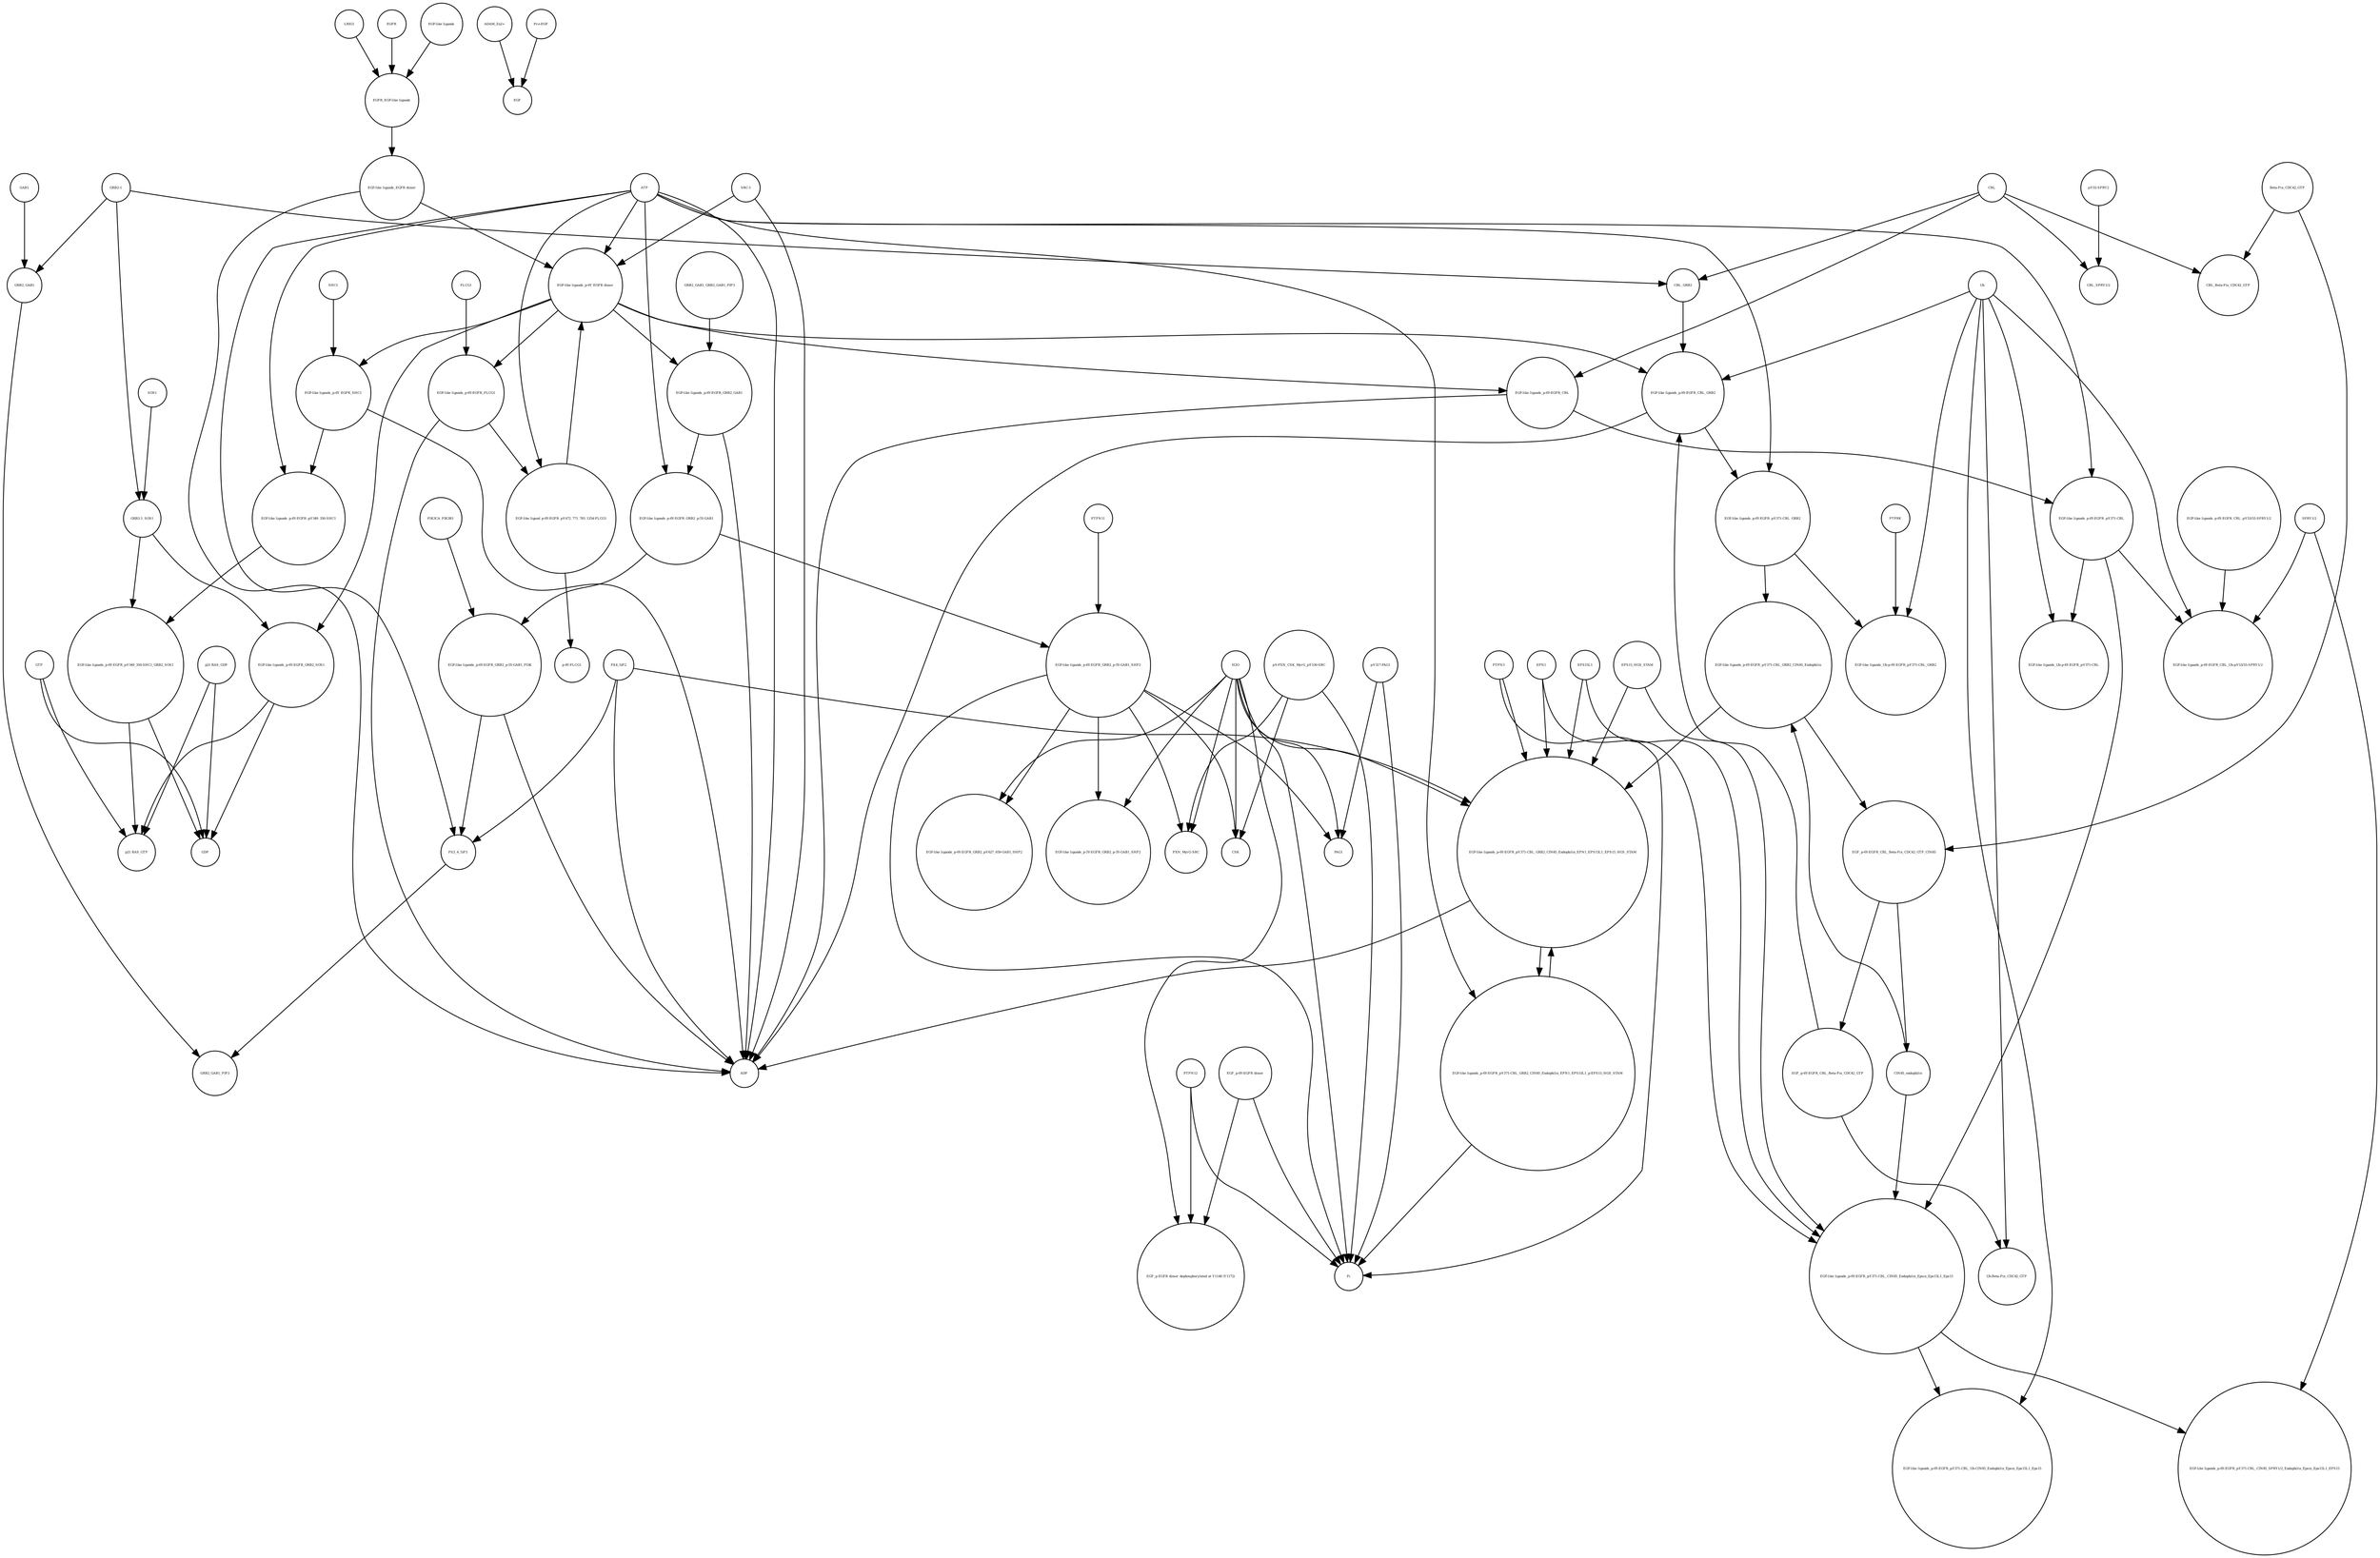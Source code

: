 strict digraph  {
"EGF-like ligands_p-6Y EGFR_SHC1" [annotation="", bipartite=0, cls=complex, fontsize=4, label="EGF-like ligands_p-6Y EGFR_SHC1", shape=circle];
Ub [annotation="", bipartite=0, cls="unspecified entity", fontsize=4, label=Ub, shape=circle];
"EGFR_EGF-like ligands" [annotation="", bipartite=0, cls=complex, fontsize=4, label="EGFR_EGF-like ligands", shape=circle];
"EGF-like ligands_Ub-p-6Y-EGFR_p-Y371-CBL" [annotation="", bipartite=0, cls=complex, fontsize=4, label="EGF-like ligands_Ub-p-6Y-EGFR_p-Y371-CBL", shape=circle];
"PI(4_5)P2" [annotation="", bipartite=0, cls="simple chemical", fontsize=4, label="PI(4_5)P2", shape=circle];
GTP [annotation="", bipartite=0, cls="simple chemical", fontsize=4, label=GTP, shape=circle];
"EGF-like ligands_p-6Y-EGFR_p-Y349_350-SHC1" [annotation="", bipartite=0, cls=complex, fontsize=4, label="EGF-like ligands_p-6Y-EGFR_p-Y349_350-SHC1", shape=circle];
GAB1 [annotation="", bipartite=0, cls=macromolecule, fontsize=4, label=GAB1, shape=circle];
"EGF-like ligands_p-6Y-EGFR_CBL_p-Y53/55-SPRY1/2" [annotation="", bipartite=0, cls=complex, fontsize=4, label="EGF-like ligands_p-6Y-EGFR_CBL_p-Y53/55-SPRY1/2", shape=circle];
"EGF-like ligands_p-6Y-EGFR_GRB2_p-5Y-GAB1" [annotation="", bipartite=0, cls=complex, fontsize=4, label="EGF-like ligands_p-6Y-EGFR_GRB2_p-5Y-GAB1", shape=circle];
"SRC-1" [annotation="", bipartite=0, cls=macromolecule, fontsize=4, label="SRC-1", shape=circle];
"p-Y55-SPRY2" [annotation="", bipartite=0, cls=macromolecule, fontsize=4, label="p-Y55-SPRY2", shape=circle];
"GRB2-1_SOS1" [annotation="", bipartite=0, cls=complex, fontsize=4, label="GRB2-1_SOS1", shape=circle];
"EGF-like ligands_p-6Y-EGFR_PLCG1" [annotation="", bipartite=0, cls=complex, fontsize=4, label="EGF-like ligands_p-6Y-EGFR_PLCG1", shape=circle];
"EGF-like ligands_p-6Y-EGFR_p-Y371-CBL_CIN85_Endophilin_Epsin_Eps15L1_Eps15" [annotation="", bipartite=0, cls=complex, fontsize=4, label="EGF-like ligands_p-6Y-EGFR_p-Y371-CBL_CIN85_Endophilin_Epsin_Eps15L1_Eps15", shape=circle];
"PXN_MyrG-SRC" [annotation="", bipartite=0, cls=complex, fontsize=4, label="PXN_MyrG-SRC", shape=circle];
"ADAM_Zn2+" [annotation="", bipartite=0, cls=complex, fontsize=4, label="ADAM_Zn2+", shape=circle];
"EGF-like ligands_p-6Y-EGFR_p-Y349_350-SHC1_GRB2_SOS1" [annotation="", bipartite=0, cls=complex, fontsize=4, label="EGF-like ligands_p-6Y-EGFR_p-Y349_350-SHC1_GRB2_SOS1", shape=circle];
ATP [annotation="", bipartite=0, cls="simple chemical", fontsize=4, label=ATP, shape=circle];
"p-4Y-PLCG1" [annotation="", bipartite=0, cls=macromolecule, fontsize=4, label="p-4Y-PLCG1", shape=circle];
"EGF-like ligands_p-6Y-EGFR_p-Y371-CBL_GRB2_CIN85_Endophilin_EPN1_EPS15L1_p-EPS15_HGS_STAM" [annotation="", bipartite=0, cls=complex, fontsize=4, label="EGF-like ligands_p-6Y-EGFR_p-Y371-CBL_GRB2_CIN85_Endophilin_EPN1_EPS15L1_p-EPS15_HGS_STAM", shape=circle];
"EGF-like ligands_p-6Y-EGFR_p-Y371-CBL_GRB2_CIN85_Endophilin" [annotation="", bipartite=0, cls=complex, fontsize=4, label="EGF-like ligands_p-6Y-EGFR_p-Y371-CBL_GRB2_CIN85_Endophilin", shape=circle];
"EGF-like ligands_p-6Y-EGFR_p-Y371-CBL_Ub-CIN85_Endophilin_Epsin_Eps15L1_Eps15" [annotation="", bipartite=0, cls=complex, fontsize=4, label="EGF-like ligands_p-6Y-EGFR_p-Y371-CBL_Ub-CIN85_Endophilin_Epsin_Eps15L1_Eps15", shape=circle];
"CBL_Beta-Pix_CDC42_GTP" [annotation="", bipartite=0, cls=complex, fontsize=4, label="CBL_Beta-Pix_CDC42_GTP", shape=circle];
"EGF-like ligands_p-6Y-EGFR_CBL_Ub-p-Y53/55-SPRY1/2" [annotation="", bipartite=0, cls=complex, fontsize=4, label="EGF-like ligands_p-6Y-EGFR_CBL_Ub-p-Y53/55-SPRY1/2", shape=circle];
"EGF-like ligands_p-6Y-EGFR_GRB2_p-Y627_659-GAB1_SHP2" [annotation="", bipartite=0, cls=complex, fontsize=4, label="EGF-like ligands_p-6Y-EGFR_GRB2_p-Y627_659-GAB1_SHP2", shape=circle];
"p-Y317-PAG1" [annotation="", bipartite=0, cls=macromolecule, fontsize=4, label="p-Y317-PAG1", shape=circle];
"EGF-like ligands_p-6Y-EGFR_GRB2_p-5Y-GAB1_SHP2" [annotation="", bipartite=0, cls=complex, fontsize=4, label="EGF-like ligands_p-6Y-EGFR_GRB2_p-5Y-GAB1_SHP2", shape=circle];
CIN85_endophilin [annotation="", bipartite=0, cls=complex, fontsize=4, label=CIN85_endophilin, shape=circle];
"PI(3_4_5)P3" [annotation="", bipartite=0, cls="simple chemical", fontsize=4, label="PI(3_4_5)P3", shape=circle];
"EGF-like ligand_p-6Y-EGFR_p-Y472_771_783_1254-PLCG1" [annotation="", bipartite=0, cls=complex, fontsize=4, label="EGF-like ligand_p-6Y-EGFR_p-Y472_771_783_1254-PLCG1", shape=circle];
"EGF-like ligands_p-6Y-EGFR_CBL_GRB2" [annotation="", bipartite=0, cls=complex, fontsize=4, label="EGF-like ligands_p-6Y-EGFR_CBL_GRB2", shape=circle];
"CBL_SPRY1/2" [annotation="", bipartite=0, cls=complex, fontsize=4, label="CBL_SPRY1/2", shape=circle];
"EGF-like ligands_p-6Y-EGFR_p-Y371-CBL" [annotation="", bipartite=0, cls=complex, fontsize=4, label="EGF-like ligands_p-6Y-EGFR_p-Y371-CBL", shape=circle];
EGF [annotation="", bipartite=0, cls=macromolecule, fontsize=4, label=EGF, shape=circle];
"EGF-like ligands_p-6Y-EGFR_p-Y371-CBL_GRB2_CIN85_Endophilin_EPN1_EPS15L1_EPS15_HGS_STAM" [annotation="", bipartite=0, cls=complex, fontsize=4, label="EGF-like ligands_p-6Y-EGFR_p-Y371-CBL_GRB2_CIN85_Endophilin_EPN1_EPS15L1_EPS15_HGS_STAM", shape=circle];
"EGF-like ligands_p-6Y EGFR dimer" [annotation="", bipartite=0, cls=complex, fontsize=4, label="EGF-like ligands_p-6Y EGFR dimer", shape=circle];
PLCG1 [annotation="", bipartite=0, cls=macromolecule, fontsize=4, label=PLCG1, shape=circle];
"EGF_p-EGFR dimer dephosphorylated at Y1148 (Y1172)" [annotation="", bipartite=0, cls=complex, fontsize=4, label="EGF_p-EGFR dimer dephosphorylated at Y1148 (Y1172)", shape=circle];
CBL [annotation="", bipartite=0, cls=macromolecule, fontsize=4, label=CBL, shape=circle];
"EGF-like ligands_Ub-p-6Y-EGFR_p-Y371-CBL_GRB2" [annotation="", bipartite=0, cls=complex, fontsize=4, label="EGF-like ligands_Ub-p-6Y-EGFR_p-Y371-CBL_GRB2", shape=circle];
"EGF-like ligands_p-6Y-EGFR_GRB2_SOS1" [annotation="", bipartite=0, cls=complex, fontsize=4, label="EGF-like ligands_p-6Y-EGFR_GRB2_SOS1", shape=circle];
LRIG1 [annotation="", bipartite=0, cls=macromolecule, fontsize=4, label=LRIG1, shape=circle];
PAG1 [annotation="", bipartite=0, cls=macromolecule, fontsize=4, label=PAG1, shape=circle];
"EGF_p-6Y-EGFR_CBL_Beta-Pix_CDC42_GTP" [annotation="", bipartite=0, cls=complex, fontsize=4, label="EGF_p-6Y-EGFR_CBL_Beta-Pix_CDC42_GTP", shape=circle];
GRB2_GAB1 [annotation="", bipartite=0, cls=complex, fontsize=4, label=GRB2_GAB1, shape=circle];
"EGF-like ligands_EGFR dimer" [annotation="", bipartite=0, cls=complex, fontsize=4, label="EGF-like ligands_EGFR dimer", shape=circle];
"EGF-like ligands_p-6Y-EGFR_CBL" [annotation="", bipartite=0, cls=complex, fontsize=4, label="EGF-like ligands_p-6Y-EGFR_CBL", shape=circle];
"EGF-like ligands_p-5Y-EGFR_GRB2_p-5Y-GAB1_SHP2" [annotation="", bipartite=0, cls=complex, fontsize=4, label="EGF-like ligands_p-5Y-EGFR_GRB2_p-5Y-GAB1_SHP2", shape=circle];
"SPRY1/2" [annotation="", bipartite=0, cls="unspecified entity", fontsize=4, label="SPRY1/2", shape=circle];
PTPN11 [annotation="", bipartite=0, cls=macromolecule, fontsize=4, label=PTPN11, shape=circle];
SOS1 [annotation="", bipartite=0, cls=macromolecule, fontsize=4, label=SOS1, shape=circle];
ADP [annotation="", bipartite=0, cls="simple chemical", fontsize=4, label=ADP, shape=circle];
"EGF-like ligands_p-6Y-EGFR_GRB2_p-5Y-GAB1_PI3K" [annotation="", bipartite=0, cls=complex, fontsize=4, label="EGF-like ligands_p-6Y-EGFR_GRB2_p-5Y-GAB1_PI3K", shape=circle];
H2O [annotation="", bipartite=0, cls="simple chemical", fontsize=4, label=H2O, shape=circle];
GDP [annotation="", bipartite=0, cls="simple chemical", fontsize=4, label=GDP, shape=circle];
EPS15L1 [annotation="", bipartite=0, cls=macromolecule, fontsize=4, label=EPS15L1, shape=circle];
CBL_GRB2 [annotation="", bipartite=0, cls=complex, fontsize=4, label=CBL_GRB2, shape=circle];
"Ub-Beta-Pix_CDC42_GTP" [annotation="", bipartite=0, cls=complex, fontsize=4, label="Ub-Beta-Pix_CDC42_GTP", shape=circle];
"EGF-like ligands_p-6Y-EGFR_p-Y371-CBL_CIN85_SPRY1/2_Endophilin_Epsin_Eps15L1_EPS15" [annotation="", bipartite=0, cls=complex, fontsize=4, label="EGF-like ligands_p-6Y-EGFR_p-Y371-CBL_CIN85_SPRY1/2_Endophilin_Epsin_Eps15L1_EPS15", shape=circle];
"EGF_p-6Y-EGFR_CBL_Beta-Pix_CDC42_GTP_CIN85" [annotation="", bipartite=0, cls=complex, fontsize=4, label="EGF_p-6Y-EGFR_CBL_Beta-Pix_CDC42_GTP_CIN85", shape=circle];
"EGF-like ligands_p-6Y-EGFR_p-Y371-CBL_GRB2" [annotation="", bipartite=0, cls=complex, fontsize=4, label="EGF-like ligands_p-6Y-EGFR_p-Y371-CBL_GRB2", shape=circle];
"Pro-EGF" [annotation="", bipartite=0, cls=macromolecule, fontsize=4, label="Pro-EGF", shape=circle];
EGFR [annotation="", bipartite=0, cls=macromolecule, fontsize=4, label=EGFR, shape=circle];
"EGF-like ligands" [annotation="", bipartite=0, cls="unspecified entity", fontsize=4, label="EGF-like ligands", shape=circle];
"EGF_p-6Y-EGFR dimer" [annotation="", bipartite=0, cls=complex, fontsize=4, label="EGF_p-6Y-EGFR dimer", shape=circle];
"p-Y-PXN_CSK_MyrG_p-Y530-SRC" [annotation="", bipartite=0, cls=complex, fontsize=4, label="p-Y-PXN_CSK_MyrG_p-Y530-SRC", shape=circle];
EPS15_HGS_STAM [annotation="", bipartite=0, cls=complex, fontsize=4, label=EPS15_HGS_STAM, shape=circle];
"p21 RAS_GTP" [annotation="", bipartite=0, cls=complex, fontsize=4, label="p21 RAS_GTP", shape=circle];
SHC1 [annotation="", bipartite=0, cls=macromolecule, fontsize=4, label=SHC1, shape=circle];
EPN1 [annotation="", bipartite=0, cls=macromolecule, fontsize=4, label=EPN1, shape=circle];
PTPN3 [annotation="", bipartite=0, cls=macromolecule, fontsize=4, label=PTPN3, shape=circle];
PTPRK [annotation="", bipartite=0, cls=macromolecule, fontsize=4, label=PTPRK, shape=circle];
PIK3CA_PIK3R1 [annotation="", bipartite=0, cls=complex, fontsize=4, label=PIK3CA_PIK3R1, shape=circle];
CSK [annotation="", bipartite=0, cls=macromolecule, fontsize=4, label=CSK, shape=circle];
Pi [annotation="", bipartite=0, cls="simple chemical", fontsize=4, label=Pi, shape=circle];
GRB2_GAB1_GRB2_GAB1_PIP3 [annotation="", bipartite=0, cls="unspecified entity", fontsize=4, label=GRB2_GAB1_GRB2_GAB1_PIP3, shape=circle];
"EGF-like ligands_p-6Y-EGFR_GRB2_GAB1" [annotation="", bipartite=0, cls=complex, fontsize=4, label="EGF-like ligands_p-6Y-EGFR_GRB2_GAB1", shape=circle];
"GRB2-1" [annotation="", bipartite=0, cls=macromolecule, fontsize=4, label="GRB2-1", shape=circle];
"Beta-Pix_CDC42_GTP" [annotation="", bipartite=0, cls=complex, fontsize=4, label="Beta-Pix_CDC42_GTP", shape=circle];
PTPN12 [annotation="", bipartite=0, cls=macromolecule, fontsize=4, label=PTPN12, shape=circle];
GRB2_GAB1_PIP3 [annotation="", bipartite=0, cls=complex, fontsize=4, label=GRB2_GAB1_PIP3, shape=circle];
"p21 RAS_GDP" [annotation="", bipartite=0, cls=complex, fontsize=4, label="p21 RAS_GDP", shape=circle];
"EGF-like ligands_p-6Y EGFR_SHC1" -> ADP  [annotation="", interaction_type=catalysis];
"EGF-like ligands_p-6Y EGFR_SHC1" -> "EGF-like ligands_p-6Y-EGFR_p-Y349_350-SHC1"  [annotation="", interaction_type=catalysis];
Ub -> "EGF-like ligands_p-6Y-EGFR_CBL_Ub-p-Y53/55-SPRY1/2"  [annotation="", interaction_type=production];
Ub -> "EGF-like ligands_Ub-p-6Y-EGFR_p-Y371-CBL"  [annotation="", interaction_type=production];
Ub -> "EGF-like ligands_p-6Y-EGFR_p-Y371-CBL_Ub-CIN85_Endophilin_Epsin_Eps15L1_Eps15"  [annotation="", interaction_type=production];
Ub -> "EGF-like ligands_Ub-p-6Y-EGFR_p-Y371-CBL_GRB2"  [annotation="", interaction_type=production];
Ub -> "EGF-like ligands_p-6Y-EGFR_CBL_GRB2"  [annotation="", interaction_type=production];
Ub -> "Ub-Beta-Pix_CDC42_GTP"  [annotation="", interaction_type=production];
"EGFR_EGF-like ligands" -> "EGF-like ligands_EGFR dimer"  [annotation="", interaction_type=production];
"PI(4_5)P2" -> ADP  [annotation="", interaction_type=production];
"PI(4_5)P2" -> "PI(3_4_5)P3"  [annotation="", interaction_type=production];
"PI(4_5)P2" -> "EGF-like ligands_p-6Y-EGFR_p-Y371-CBL_GRB2_CIN85_Endophilin_EPN1_EPS15L1_EPS15_HGS_STAM"  [annotation="", interaction_type=production];
GTP -> "p21 RAS_GTP"  [annotation="", interaction_type=production];
GTP -> GDP  [annotation="", interaction_type=production];
"EGF-like ligands_p-6Y-EGFR_p-Y349_350-SHC1" -> "EGF-like ligands_p-6Y-EGFR_p-Y349_350-SHC1_GRB2_SOS1"  [annotation="", interaction_type=production];
GAB1 -> GRB2_GAB1  [annotation="", interaction_type=production];
"EGF-like ligands_p-6Y-EGFR_CBL_p-Y53/55-SPRY1/2" -> "EGF-like ligands_p-6Y-EGFR_CBL_Ub-p-Y53/55-SPRY1/2"  [annotation="", interaction_type=production];
"EGF-like ligands_p-6Y-EGFR_GRB2_p-5Y-GAB1" -> "EGF-like ligands_p-6Y-EGFR_GRB2_p-5Y-GAB1_SHP2"  [annotation="", interaction_type=production];
"EGF-like ligands_p-6Y-EGFR_GRB2_p-5Y-GAB1" -> "EGF-like ligands_p-6Y-EGFR_GRB2_p-5Y-GAB1_PI3K"  [annotation="", interaction_type=production];
"SRC-1" -> "EGF-like ligands_p-6Y EGFR dimer"  [annotation="", interaction_type=catalysis];
"SRC-1" -> ADP  [annotation="", interaction_type=catalysis];
"p-Y55-SPRY2" -> "CBL_SPRY1/2"  [annotation="", interaction_type=production];
"GRB2-1_SOS1" -> "EGF-like ligands_p-6Y-EGFR_p-Y349_350-SHC1_GRB2_SOS1"  [annotation="", interaction_type=production];
"GRB2-1_SOS1" -> "EGF-like ligands_p-6Y-EGFR_GRB2_SOS1"  [annotation="", interaction_type=production];
"EGF-like ligands_p-6Y-EGFR_PLCG1" -> ADP  [annotation="", interaction_type=catalysis];
"EGF-like ligands_p-6Y-EGFR_PLCG1" -> "EGF-like ligand_p-6Y-EGFR_p-Y472_771_783_1254-PLCG1"  [annotation="", interaction_type=catalysis];
"EGF-like ligands_p-6Y-EGFR_p-Y371-CBL_CIN85_Endophilin_Epsin_Eps15L1_Eps15" -> "EGF-like ligands_p-6Y-EGFR_p-Y371-CBL_CIN85_SPRY1/2_Endophilin_Epsin_Eps15L1_EPS15"  [annotation="", interaction_type=production];
"EGF-like ligands_p-6Y-EGFR_p-Y371-CBL_CIN85_Endophilin_Epsin_Eps15L1_Eps15" -> "EGF-like ligands_p-6Y-EGFR_p-Y371-CBL_Ub-CIN85_Endophilin_Epsin_Eps15L1_Eps15"  [annotation="", interaction_type=catalysis];
"ADAM_Zn2+" -> EGF  [annotation="", interaction_type=catalysis];
"EGF-like ligands_p-6Y-EGFR_p-Y349_350-SHC1_GRB2_SOS1" -> "p21 RAS_GTP"  [annotation="", interaction_type=catalysis];
"EGF-like ligands_p-6Y-EGFR_p-Y349_350-SHC1_GRB2_SOS1" -> GDP  [annotation="", interaction_type=catalysis];
ATP -> "PI(3_4_5)P3"  [annotation="", interaction_type=production];
ATP -> ADP  [annotation="", interaction_type=production];
ATP -> "EGF-like ligands_p-6Y-EGFR_p-Y371-CBL_GRB2_CIN85_Endophilin_EPN1_EPS15L1_p-EPS15_HGS_STAM"  [annotation="", interaction_type=production];
ATP -> "EGF-like ligands_p-6Y-EGFR_GRB2_p-5Y-GAB1"  [annotation="", interaction_type=production];
ATP -> "EGF-like ligands_p-6Y-EGFR_p-Y371-CBL_GRB2"  [annotation="", interaction_type=production];
ATP -> "EGF-like ligands_p-6Y-EGFR_p-Y349_350-SHC1"  [annotation="", interaction_type=production];
ATP -> "EGF-like ligands_p-6Y EGFR dimer"  [annotation="", interaction_type=production];
ATP -> "EGF-like ligands_p-6Y-EGFR_p-Y371-CBL"  [annotation="", interaction_type=production];
ATP -> "EGF-like ligand_p-6Y-EGFR_p-Y472_771_783_1254-PLCG1"  [annotation="", interaction_type=production];
"EGF-like ligands_p-6Y-EGFR_p-Y371-CBL_GRB2_CIN85_Endophilin_EPN1_EPS15L1_p-EPS15_HGS_STAM" -> Pi  [annotation="", interaction_type=production];
"EGF-like ligands_p-6Y-EGFR_p-Y371-CBL_GRB2_CIN85_Endophilin_EPN1_EPS15L1_p-EPS15_HGS_STAM" -> "EGF-like ligands_p-6Y-EGFR_p-Y371-CBL_GRB2_CIN85_Endophilin_EPN1_EPS15L1_EPS15_HGS_STAM"  [annotation="", interaction_type=production];
"EGF-like ligands_p-6Y-EGFR_p-Y371-CBL_GRB2_CIN85_Endophilin" -> "EGF-like ligands_p-6Y-EGFR_p-Y371-CBL_GRB2_CIN85_Endophilin_EPN1_EPS15L1_EPS15_HGS_STAM"  [annotation="", interaction_type=production];
"EGF-like ligands_p-6Y-EGFR_p-Y371-CBL_GRB2_CIN85_Endophilin" -> "EGF_p-6Y-EGFR_CBL_Beta-Pix_CDC42_GTP_CIN85"  [annotation="", interaction_type=production];
"p-Y317-PAG1" -> Pi  [annotation="", interaction_type=production];
"p-Y317-PAG1" -> PAG1  [annotation="", interaction_type=production];
"EGF-like ligands_p-6Y-EGFR_GRB2_p-5Y-GAB1_SHP2" -> "EGF-like ligands_p-6Y-EGFR_GRB2_p-Y627_659-GAB1_SHP2"  [annotation="", interaction_type=production];
"EGF-like ligands_p-6Y-EGFR_GRB2_p-5Y-GAB1_SHP2" -> Pi  [annotation="", interaction_type=catalysis];
"EGF-like ligands_p-6Y-EGFR_GRB2_p-5Y-GAB1_SHP2" -> "EGF-like ligands_p-5Y-EGFR_GRB2_p-5Y-GAB1_SHP2"  [annotation="", interaction_type=catalysis];
"EGF-like ligands_p-6Y-EGFR_GRB2_p-5Y-GAB1_SHP2" -> PAG1  [annotation="", interaction_type=catalysis];
"EGF-like ligands_p-6Y-EGFR_GRB2_p-5Y-GAB1_SHP2" -> CSK  [annotation="", interaction_type=catalysis];
"EGF-like ligands_p-6Y-EGFR_GRB2_p-5Y-GAB1_SHP2" -> "PXN_MyrG-SRC"  [annotation="", interaction_type=catalysis];
CIN85_endophilin -> "EGF-like ligands_p-6Y-EGFR_p-Y371-CBL_GRB2_CIN85_Endophilin"  [annotation="", interaction_type=production];
CIN85_endophilin -> "EGF-like ligands_p-6Y-EGFR_p-Y371-CBL_CIN85_Endophilin_Epsin_Eps15L1_Eps15"  [annotation="", interaction_type=production];
"PI(3_4_5)P3" -> GRB2_GAB1_PIP3  [annotation="", interaction_type=production];
"EGF-like ligand_p-6Y-EGFR_p-Y472_771_783_1254-PLCG1" -> "EGF-like ligands_p-6Y EGFR dimer"  [annotation="", interaction_type=production];
"EGF-like ligand_p-6Y-EGFR_p-Y472_771_783_1254-PLCG1" -> "p-4Y-PLCG1"  [annotation="", interaction_type=production];
"EGF-like ligands_p-6Y-EGFR_CBL_GRB2" -> ADP  [annotation="", interaction_type=catalysis];
"EGF-like ligands_p-6Y-EGFR_CBL_GRB2" -> "EGF-like ligands_p-6Y-EGFR_p-Y371-CBL_GRB2"  [annotation="", interaction_type=catalysis];
"EGF-like ligands_p-6Y-EGFR_p-Y371-CBL" -> "EGF-like ligands_Ub-p-6Y-EGFR_p-Y371-CBL"  [annotation="", interaction_type=production];
"EGF-like ligands_p-6Y-EGFR_p-Y371-CBL" -> "EGF-like ligands_p-6Y-EGFR_CBL_Ub-p-Y53/55-SPRY1/2"  [annotation="", interaction_type=catalysis];
"EGF-like ligands_p-6Y-EGFR_p-Y371-CBL" -> "EGF-like ligands_p-6Y-EGFR_p-Y371-CBL_CIN85_Endophilin_Epsin_Eps15L1_Eps15"  [annotation="", interaction_type=production];
"EGF-like ligands_p-6Y-EGFR_p-Y371-CBL_GRB2_CIN85_Endophilin_EPN1_EPS15L1_EPS15_HGS_STAM" -> "EGF-like ligands_p-6Y-EGFR_p-Y371-CBL_GRB2_CIN85_Endophilin_EPN1_EPS15L1_p-EPS15_HGS_STAM"  [annotation="", interaction_type=catalysis];
"EGF-like ligands_p-6Y-EGFR_p-Y371-CBL_GRB2_CIN85_Endophilin_EPN1_EPS15L1_EPS15_HGS_STAM" -> ADP  [annotation="", interaction_type=catalysis];
"EGF-like ligands_p-6Y EGFR dimer" -> "EGF-like ligands_p-6Y-EGFR_PLCG1"  [annotation="", interaction_type=production];
"EGF-like ligands_p-6Y EGFR dimer" -> "EGF-like ligands_p-6Y-EGFR_CBL"  [annotation="", interaction_type=production];
"EGF-like ligands_p-6Y EGFR dimer" -> "EGF-like ligands_p-6Y-EGFR_GRB2_GAB1"  [annotation="", interaction_type=production];
"EGF-like ligands_p-6Y EGFR dimer" -> "EGF-like ligands_p-6Y-EGFR_CBL_GRB2"  [annotation="", interaction_type=production];
"EGF-like ligands_p-6Y EGFR dimer" -> "EGF-like ligands_p-6Y EGFR_SHC1"  [annotation="", interaction_type=production];
"EGF-like ligands_p-6Y EGFR dimer" -> "EGF-like ligands_p-6Y-EGFR_GRB2_SOS1"  [annotation="", interaction_type=production];
PLCG1 -> "EGF-like ligands_p-6Y-EGFR_PLCG1"  [annotation="", interaction_type=production];
CBL -> CBL_GRB2  [annotation="", interaction_type=production];
CBL -> "CBL_Beta-Pix_CDC42_GTP"  [annotation="", interaction_type=production];
CBL -> "CBL_SPRY1/2"  [annotation="", interaction_type=production];
CBL -> "EGF-like ligands_p-6Y-EGFR_CBL"  [annotation="", interaction_type=production];
"EGF-like ligands_p-6Y-EGFR_GRB2_SOS1" -> "p21 RAS_GTP"  [annotation="", interaction_type=catalysis];
"EGF-like ligands_p-6Y-EGFR_GRB2_SOS1" -> GDP  [annotation="", interaction_type=catalysis];
LRIG1 -> "EGFR_EGF-like ligands"  [annotation="", interaction_type=inhibition];
"EGF_p-6Y-EGFR_CBL_Beta-Pix_CDC42_GTP" -> "Ub-Beta-Pix_CDC42_GTP"  [annotation="", interaction_type=catalysis];
"EGF_p-6Y-EGFR_CBL_Beta-Pix_CDC42_GTP" -> "EGF-like ligands_p-6Y-EGFR_CBL_GRB2"  [annotation="", interaction_type=catalysis];
GRB2_GAB1 -> GRB2_GAB1_PIP3  [annotation="", interaction_type=production];
"EGF-like ligands_EGFR dimer" -> "EGF-like ligands_p-6Y EGFR dimer"  [annotation="", interaction_type=production];
"EGF-like ligands_EGFR dimer" -> ADP  [annotation="", interaction_type=production];
"EGF-like ligands_p-6Y-EGFR_CBL" -> ADP  [annotation="", interaction_type=catalysis];
"EGF-like ligands_p-6Y-EGFR_CBL" -> "EGF-like ligands_p-6Y-EGFR_p-Y371-CBL"  [annotation="", interaction_type=catalysis];
"SPRY1/2" -> "EGF-like ligands_p-6Y-EGFR_p-Y371-CBL_CIN85_SPRY1/2_Endophilin_Epsin_Eps15L1_EPS15"  [annotation="", interaction_type=production];
"SPRY1/2" -> "EGF-like ligands_p-6Y-EGFR_CBL_Ub-p-Y53/55-SPRY1/2"  [annotation="", interaction_type=production];
PTPN11 -> "EGF-like ligands_p-6Y-EGFR_GRB2_p-5Y-GAB1_SHP2"  [annotation="", interaction_type=production];
SOS1 -> "GRB2-1_SOS1"  [annotation="", interaction_type=production];
"EGF-like ligands_p-6Y-EGFR_GRB2_p-5Y-GAB1_PI3K" -> ADP  [annotation="", interaction_type=catalysis];
"EGF-like ligands_p-6Y-EGFR_GRB2_p-5Y-GAB1_PI3K" -> "PI(3_4_5)P3"  [annotation="", interaction_type=catalysis];
H2O -> PAG1  [annotation="", interaction_type=production];
H2O -> Pi  [annotation="", interaction_type=production];
H2O -> "EGF_p-EGFR dimer dephosphorylated at Y1148 (Y1172)"  [annotation="", interaction_type=production];
H2O -> "EGF-like ligands_p-5Y-EGFR_GRB2_p-5Y-GAB1_SHP2"  [annotation="", interaction_type=production];
H2O -> "EGF-like ligands_p-6Y-EGFR_GRB2_p-Y627_659-GAB1_SHP2"  [annotation="", interaction_type=production];
H2O -> CSK  [annotation="", interaction_type=production];
H2O -> "PXN_MyrG-SRC"  [annotation="", interaction_type=production];
H2O -> "EGF-like ligands_p-6Y-EGFR_p-Y371-CBL_GRB2_CIN85_Endophilin_EPN1_EPS15L1_EPS15_HGS_STAM"  [annotation="", interaction_type=production];
EPS15L1 -> "EGF-like ligands_p-6Y-EGFR_p-Y371-CBL_GRB2_CIN85_Endophilin_EPN1_EPS15L1_EPS15_HGS_STAM"  [annotation="", interaction_type=production];
EPS15L1 -> "EGF-like ligands_p-6Y-EGFR_p-Y371-CBL_CIN85_Endophilin_Epsin_Eps15L1_Eps15"  [annotation="", interaction_type=production];
CBL_GRB2 -> "EGF-like ligands_p-6Y-EGFR_CBL_GRB2"  [annotation="", interaction_type=production];
"EGF_p-6Y-EGFR_CBL_Beta-Pix_CDC42_GTP_CIN85" -> "EGF_p-6Y-EGFR_CBL_Beta-Pix_CDC42_GTP"  [annotation="", interaction_type=production];
"EGF_p-6Y-EGFR_CBL_Beta-Pix_CDC42_GTP_CIN85" -> CIN85_endophilin  [annotation="", interaction_type=production];
"EGF-like ligands_p-6Y-EGFR_p-Y371-CBL_GRB2" -> "EGF-like ligands_Ub-p-6Y-EGFR_p-Y371-CBL_GRB2"  [annotation="", interaction_type=production];
"EGF-like ligands_p-6Y-EGFR_p-Y371-CBL_GRB2" -> "EGF-like ligands_p-6Y-EGFR_p-Y371-CBL_GRB2_CIN85_Endophilin"  [annotation="", interaction_type=production];
"Pro-EGF" -> EGF  [annotation="", interaction_type=production];
EGFR -> "EGFR_EGF-like ligands"  [annotation="", interaction_type=production];
"EGF-like ligands" -> "EGFR_EGF-like ligands"  [annotation="", interaction_type=production];
"EGF_p-6Y-EGFR dimer" -> "EGF_p-EGFR dimer dephosphorylated at Y1148 (Y1172)"  [annotation="", interaction_type=production];
"EGF_p-6Y-EGFR dimer" -> Pi  [annotation="", interaction_type=production];
"p-Y-PXN_CSK_MyrG_p-Y530-SRC" -> CSK  [annotation="", interaction_type=production];
"p-Y-PXN_CSK_MyrG_p-Y530-SRC" -> Pi  [annotation="", interaction_type=production];
"p-Y-PXN_CSK_MyrG_p-Y530-SRC" -> "PXN_MyrG-SRC"  [annotation="", interaction_type=production];
EPS15_HGS_STAM -> "EGF-like ligands_p-6Y-EGFR_p-Y371-CBL_GRB2_CIN85_Endophilin_EPN1_EPS15L1_EPS15_HGS_STAM"  [annotation="", interaction_type=production];
EPS15_HGS_STAM -> "EGF-like ligands_p-6Y-EGFR_p-Y371-CBL_CIN85_Endophilin_Epsin_Eps15L1_Eps15"  [annotation="", interaction_type=production];
SHC1 -> "EGF-like ligands_p-6Y EGFR_SHC1"  [annotation="", interaction_type=production];
EPN1 -> "EGF-like ligands_p-6Y-EGFR_p-Y371-CBL_GRB2_CIN85_Endophilin_EPN1_EPS15L1_EPS15_HGS_STAM"  [annotation="", interaction_type=production];
EPN1 -> "EGF-like ligands_p-6Y-EGFR_p-Y371-CBL_CIN85_Endophilin_Epsin_Eps15L1_Eps15"  [annotation="", interaction_type=production];
PTPN3 -> Pi  [annotation="", interaction_type=catalysis];
PTPN3 -> "EGF-like ligands_p-6Y-EGFR_p-Y371-CBL_GRB2_CIN85_Endophilin_EPN1_EPS15L1_EPS15_HGS_STAM"  [annotation="", interaction_type=catalysis];
PTPRK -> "EGF-like ligands_Ub-p-6Y-EGFR_p-Y371-CBL_GRB2"  [annotation="", interaction_type=inhibition];
PIK3CA_PIK3R1 -> "EGF-like ligands_p-6Y-EGFR_GRB2_p-5Y-GAB1_PI3K"  [annotation="", interaction_type=production];
GRB2_GAB1_GRB2_GAB1_PIP3 -> "EGF-like ligands_p-6Y-EGFR_GRB2_GAB1"  [annotation="", interaction_type=production];
"EGF-like ligands_p-6Y-EGFR_GRB2_GAB1" -> "EGF-like ligands_p-6Y-EGFR_GRB2_p-5Y-GAB1"  [annotation="", interaction_type=catalysis];
"EGF-like ligands_p-6Y-EGFR_GRB2_GAB1" -> ADP  [annotation="", interaction_type=catalysis];
"GRB2-1" -> "GRB2-1_SOS1"  [annotation="", interaction_type=production];
"GRB2-1" -> GRB2_GAB1  [annotation="", interaction_type=production];
"GRB2-1" -> CBL_GRB2  [annotation="", interaction_type=production];
"Beta-Pix_CDC42_GTP" -> "CBL_Beta-Pix_CDC42_GTP"  [annotation="", interaction_type=production];
"Beta-Pix_CDC42_GTP" -> "EGF_p-6Y-EGFR_CBL_Beta-Pix_CDC42_GTP_CIN85"  [annotation="", interaction_type=production];
PTPN12 -> "EGF_p-EGFR dimer dephosphorylated at Y1148 (Y1172)"  [annotation="", interaction_type=catalysis];
PTPN12 -> Pi  [annotation="", interaction_type=catalysis];
"p21 RAS_GDP" -> "p21 RAS_GTP"  [annotation="", interaction_type=production];
"p21 RAS_GDP" -> GDP  [annotation="", interaction_type=production];
}
